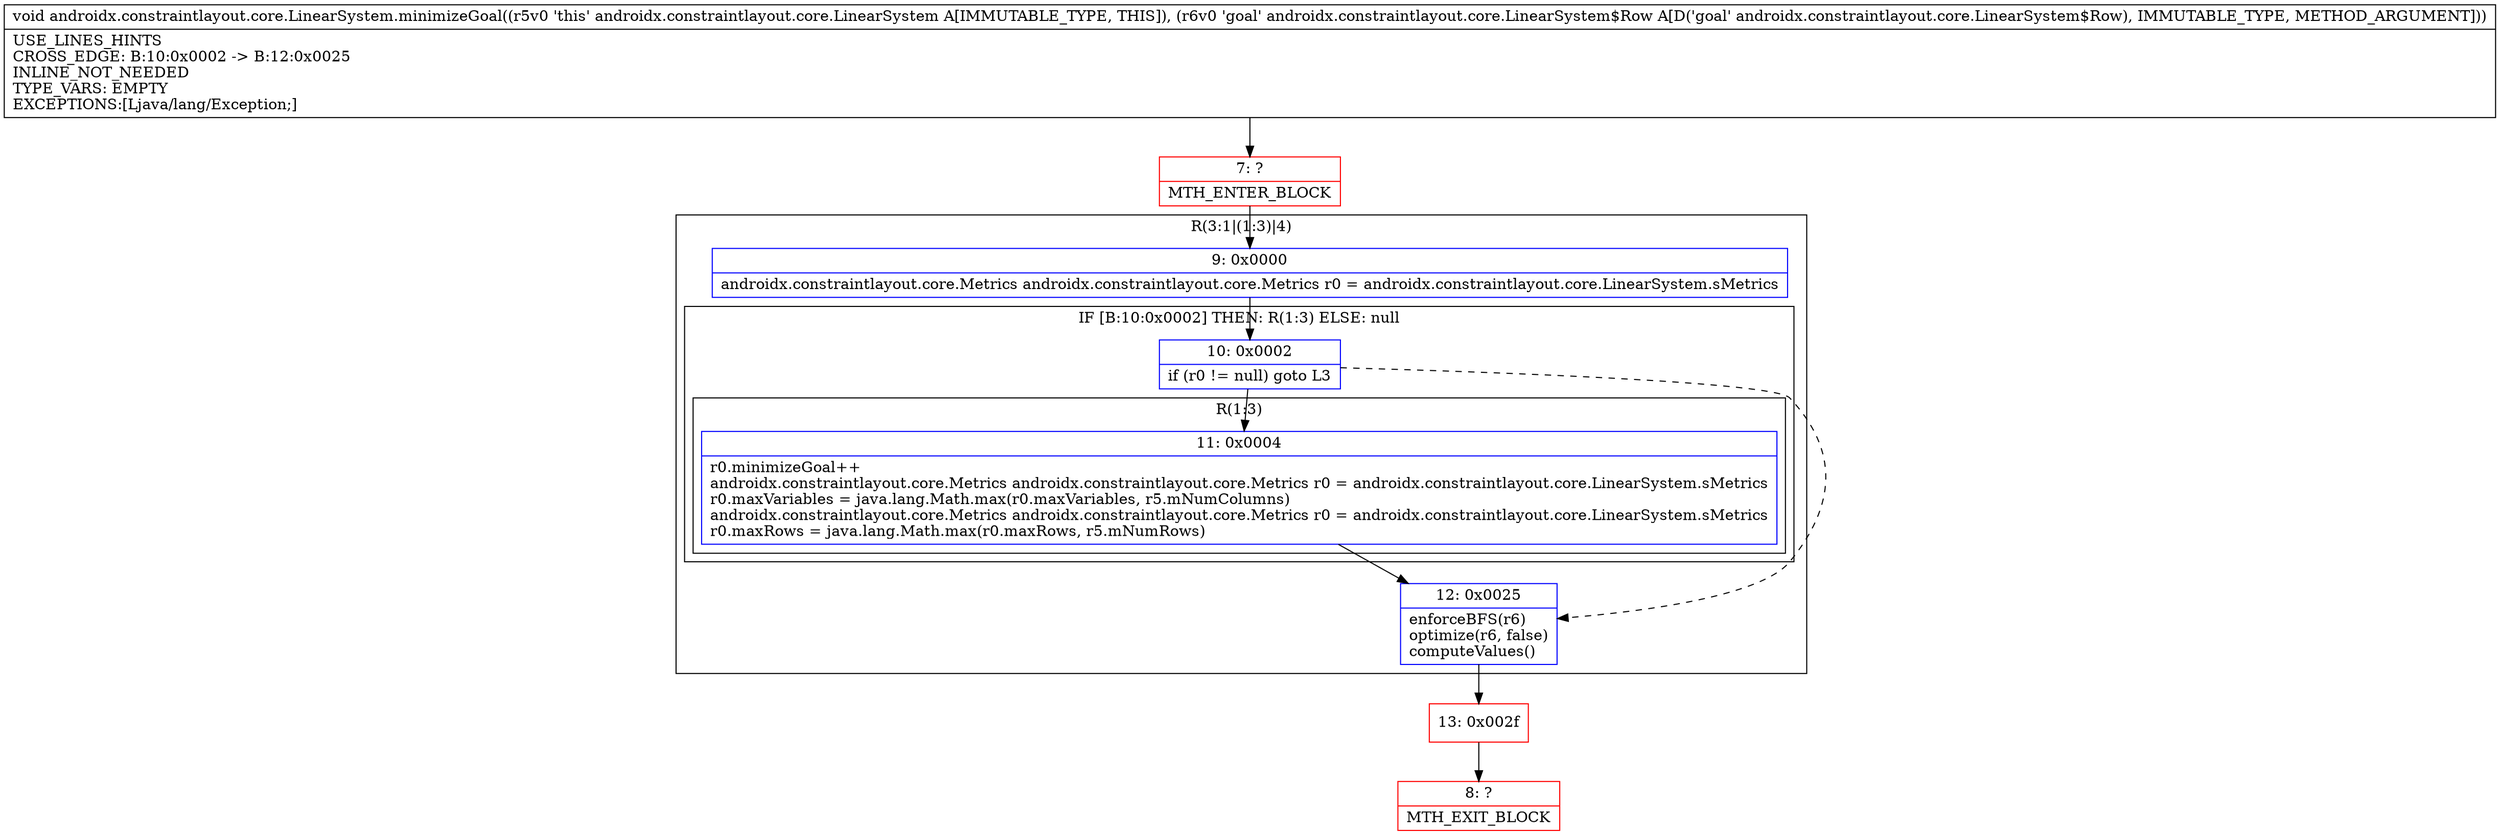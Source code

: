 digraph "CFG forandroidx.constraintlayout.core.LinearSystem.minimizeGoal(Landroidx\/constraintlayout\/core\/LinearSystem$Row;)V" {
subgraph cluster_Region_1562376338 {
label = "R(3:1|(1:3)|4)";
node [shape=record,color=blue];
Node_9 [shape=record,label="{9\:\ 0x0000|androidx.constraintlayout.core.Metrics androidx.constraintlayout.core.Metrics r0 = androidx.constraintlayout.core.LinearSystem.sMetrics\l}"];
subgraph cluster_IfRegion_1472134050 {
label = "IF [B:10:0x0002] THEN: R(1:3) ELSE: null";
node [shape=record,color=blue];
Node_10 [shape=record,label="{10\:\ 0x0002|if (r0 != null) goto L3\l}"];
subgraph cluster_Region_467317783 {
label = "R(1:3)";
node [shape=record,color=blue];
Node_11 [shape=record,label="{11\:\ 0x0004|r0.minimizeGoal++\landroidx.constraintlayout.core.Metrics androidx.constraintlayout.core.Metrics r0 = androidx.constraintlayout.core.LinearSystem.sMetrics\lr0.maxVariables = java.lang.Math.max(r0.maxVariables, r5.mNumColumns)\landroidx.constraintlayout.core.Metrics androidx.constraintlayout.core.Metrics r0 = androidx.constraintlayout.core.LinearSystem.sMetrics\lr0.maxRows = java.lang.Math.max(r0.maxRows, r5.mNumRows)\l}"];
}
}
Node_12 [shape=record,label="{12\:\ 0x0025|enforceBFS(r6)\loptimize(r6, false)\lcomputeValues()\l}"];
}
Node_7 [shape=record,color=red,label="{7\:\ ?|MTH_ENTER_BLOCK\l}"];
Node_13 [shape=record,color=red,label="{13\:\ 0x002f}"];
Node_8 [shape=record,color=red,label="{8\:\ ?|MTH_EXIT_BLOCK\l}"];
MethodNode[shape=record,label="{void androidx.constraintlayout.core.LinearSystem.minimizeGoal((r5v0 'this' androidx.constraintlayout.core.LinearSystem A[IMMUTABLE_TYPE, THIS]), (r6v0 'goal' androidx.constraintlayout.core.LinearSystem$Row A[D('goal' androidx.constraintlayout.core.LinearSystem$Row), IMMUTABLE_TYPE, METHOD_ARGUMENT]))  | USE_LINES_HINTS\lCROSS_EDGE: B:10:0x0002 \-\> B:12:0x0025\lINLINE_NOT_NEEDED\lTYPE_VARS: EMPTY\lEXCEPTIONS:[Ljava\/lang\/Exception;]\l}"];
MethodNode -> Node_7;Node_9 -> Node_10;
Node_10 -> Node_11;
Node_10 -> Node_12[style=dashed];
Node_11 -> Node_12;
Node_12 -> Node_13;
Node_7 -> Node_9;
Node_13 -> Node_8;
}

